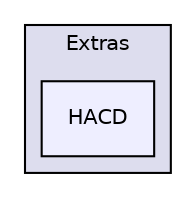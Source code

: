 digraph "bullet/bullet-2.82-r2704/Extras/HACD" {
  compound=true
  node [ fontsize="10", fontname="Helvetica"];
  edge [ labelfontsize="10", labelfontname="Helvetica"];
  subgraph clusterdir_37ce13f4fb998c871c8fd54d656f12bb {
    graph [ bgcolor="#ddddee", pencolor="black", label="Extras" fontname="Helvetica", fontsize="10", URL="dir_37ce13f4fb998c871c8fd54d656f12bb.html"]
  dir_4008ba8ad72963b38808196415947eb2 [shape=box, label="HACD", style="filled", fillcolor="#eeeeff", pencolor="black", URL="dir_4008ba8ad72963b38808196415947eb2.html"];
  }
}
